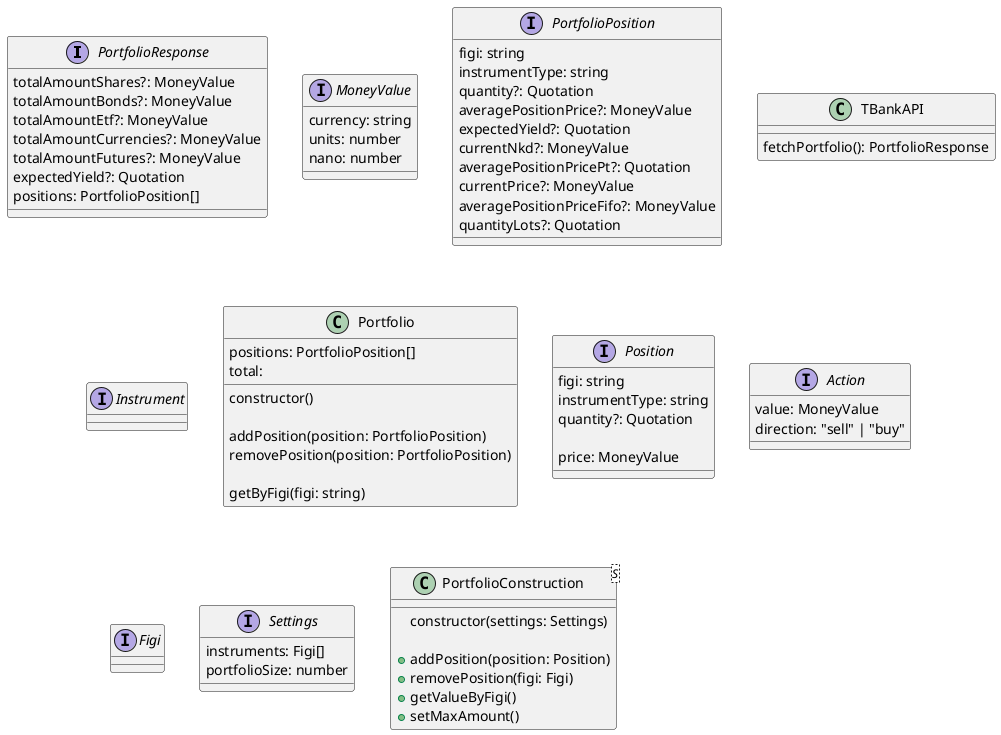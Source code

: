 @startuml PortfolioConstructor

interface PortfolioResponse {
  ' Общая стоимость акций в портфеле в рублях.'
  totalAmountShares?: MoneyValue
  ' Общая стоимость облигаций в портфеле в рублях.'
  totalAmountBonds?: MoneyValue
  ' Общая стоимость фондов в портфеле в рублях.'
  totalAmountEtf?: MoneyValue
  ' Общая стоимость валют в портфеле в рублях.'
  totalAmountCurrencies?: MoneyValue
  ' Общая стоимость фьючерсов в портфеле в рублях.'
  totalAmountFutures?: MoneyValue
  ' Текущая относительная доходность портфеля, в %.'
  expectedYield?: Quotation
  ' Список позиций портфеля.'
  positions: PortfolioPosition[]
}

' Денежная сумма в определенной валюте '
interface MoneyValue {
  ' строковый ISO-код валюты '
  currency: string
  ' целая часть суммы, может быть отрицательным числом '
  units: number
  ' дробная часть суммы, может быть отрицательным числом '
  nano: number
}

interface PortfolioPosition {
  ' Figi-идентификатора инструмента. '
  figi: string
  ' Тип инструмента. '
  instrumentType: string
  ' Количество инструмента в портфеле в штуках. '
  quantity?: Quotation
  ' Средневзвешенная цена позиции. **Возможна задержка до секунды для пересчёта**. '
  averagePositionPrice?: MoneyValue
  ' Текущая рассчитанная относительная доходность позиции, в %. '
  expectedYield?: Quotation
  ' Текущий НКД. '
  currentNkd?: MoneyValue
  ' Средняя цена лота в позиции в пунктах (для фьючерсов). **Возможна задержка до секунды для пересчёта**. '
  averagePositionPricePt?: Quotation
  ' Текущая цена за 1 инструмент. Для получения стоимости лота требуется умножить на лотность инструмента.. '
  currentPrice?: MoneyValue
  ' Средняя цена лота в позиции по методу FIFO. **Возможна задержка до секунды для пересчёта**. '
  averagePositionPriceFifo?: MoneyValue
  ' Количество лотов в портфеле. '
  quantityLots?: Quotation
}

class TBankAPI {
  fetchPortfolio(): PortfolioResponse
}

interface Instrument {}

class Portfolio {
  positions: PortfolioPosition[]
  total: 

  constructor() 

  addPosition(position: PortfolioPosition)
  removePosition(position: PortfolioPosition)

  getByFigi(figi: string)
}

interface Position {
' Figi-идентификатора инструмента. '
  figi: string
' Тип инструмента. '
  instrumentType: string
' Количество инструмента в портфеле в штуках. '
  quantity?: Quotation

  price: MoneyValue
}


interface Action {
  value: MoneyValue
' TODO: Может использовать просто орицательные значения
  direction: "sell" | "buy"
}

interface Figi {}

interface Settings {
  instruments: Figi[]
  portfolioSize: number
}

' Сумма на которую нужно купить инструмент, чтобы он соответствовал ожидаемому портфелю
class PortfolioConstruction<S> {
  constructor(settings: Settings)

' Добавляем инструмент в модель построения портфеля. Если инструмента нет в настройках, то
  + addPosition(position: Position)
' Убираем инструмент из модели построения портфеля
  + removePosition(figi: Figi)
' Получаем максимально доступное количество размера позиции
  + getValueByFigi()
' Задать количество средств для равномерного распределения между инструментами
  + setMaxAmount()
}

' Сделать модель построения которая позволит чтобы все инструменты находились +- на одном уровне по общему объему

' PortfolioConstruction --> Position
' PortfolioConstruction --> Settings
' Settings --> Figi


@enduml